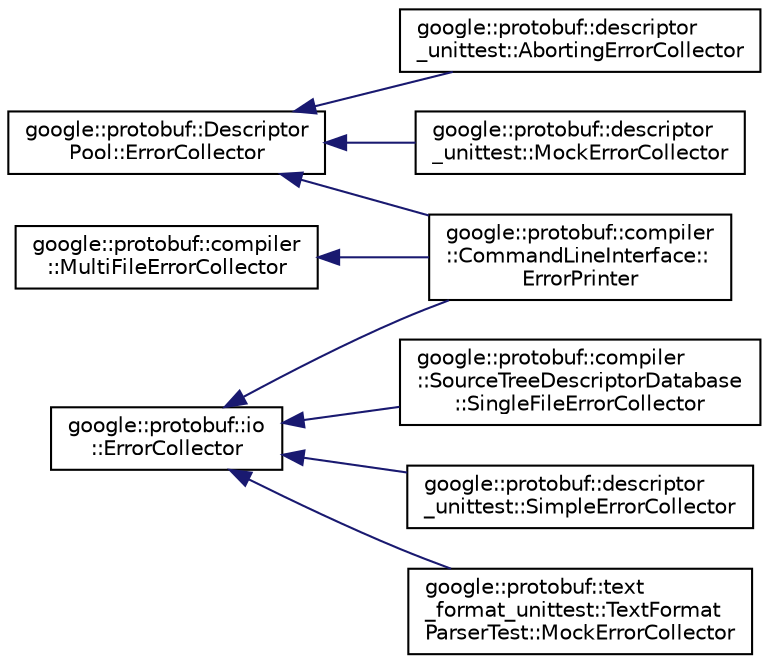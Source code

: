 digraph "类继承关系图"
{
 // LATEX_PDF_SIZE
  edge [fontname="Helvetica",fontsize="10",labelfontname="Helvetica",labelfontsize="10"];
  node [fontname="Helvetica",fontsize="10",shape=record];
  rankdir="LR";
  Node0 [label="google::protobuf::Descriptor\lPool::ErrorCollector",height=0.2,width=0.4,color="black", fillcolor="white", style="filled",URL="$classgoogle_1_1protobuf_1_1DescriptorPool_1_1ErrorCollector.html",tooltip=" "];
  Node0 -> Node1 [dir="back",color="midnightblue",fontsize="10",style="solid",fontname="Helvetica"];
  Node1 [label="google::protobuf::compiler\l::CommandLineInterface::\lErrorPrinter",height=0.2,width=0.4,color="black", fillcolor="white", style="filled",URL="$classgoogle_1_1protobuf_1_1compiler_1_1CommandLineInterface_1_1ErrorPrinter.html",tooltip=" "];
  Node0 -> Node2 [dir="back",color="midnightblue",fontsize="10",style="solid",fontname="Helvetica"];
  Node2 [label="google::protobuf::descriptor\l_unittest::AbortingErrorCollector",height=0.2,width=0.4,color="black", fillcolor="white", style="filled",URL="$classgoogle_1_1protobuf_1_1descriptor__unittest_1_1AbortingErrorCollector.html",tooltip=" "];
  Node0 -> Node3 [dir="back",color="midnightblue",fontsize="10",style="solid",fontname="Helvetica"];
  Node3 [label="google::protobuf::descriptor\l_unittest::MockErrorCollector",height=0.2,width=0.4,color="black", fillcolor="white", style="filled",URL="$classgoogle_1_1protobuf_1_1descriptor__unittest_1_1MockErrorCollector.html",tooltip=" "];
  Node354 [label="google::protobuf::io\l::ErrorCollector",height=0.2,width=0.4,color="black", fillcolor="white", style="filled",URL="$classgoogle_1_1protobuf_1_1io_1_1ErrorCollector.html",tooltip=" "];
  Node354 -> Node1 [dir="back",color="midnightblue",fontsize="10",style="solid",fontname="Helvetica"];
  Node354 -> Node355 [dir="back",color="midnightblue",fontsize="10",style="solid",fontname="Helvetica"];
  Node355 [label="google::protobuf::compiler\l::SourceTreeDescriptorDatabase\l::SingleFileErrorCollector",height=0.2,width=0.4,color="black", fillcolor="white", style="filled",URL="$classgoogle_1_1protobuf_1_1compiler_1_1SourceTreeDescriptorDatabase_1_1SingleFileErrorCollector.html",tooltip=" "];
  Node354 -> Node356 [dir="back",color="midnightblue",fontsize="10",style="solid",fontname="Helvetica"];
  Node356 [label="google::protobuf::descriptor\l_unittest::SimpleErrorCollector",height=0.2,width=0.4,color="black", fillcolor="white", style="filled",URL="$classgoogle_1_1protobuf_1_1descriptor__unittest_1_1SimpleErrorCollector.html",tooltip=" "];
  Node354 -> Node357 [dir="back",color="midnightblue",fontsize="10",style="solid",fontname="Helvetica"];
  Node357 [label="google::protobuf::text\l_format_unittest::TextFormat\lParserTest::MockErrorCollector",height=0.2,width=0.4,color="black", fillcolor="white", style="filled",URL="$classgoogle_1_1protobuf_1_1text__format__unittest_1_1TextFormatParserTest_1_1MockErrorCollector.html",tooltip=" "];
  Node829 [label="google::protobuf::compiler\l::MultiFileErrorCollector",height=0.2,width=0.4,color="black", fillcolor="white", style="filled",URL="$classgoogle_1_1protobuf_1_1compiler_1_1MultiFileErrorCollector.html",tooltip=" "];
  Node829 -> Node1 [dir="back",color="midnightblue",fontsize="10",style="solid",fontname="Helvetica"];
}
